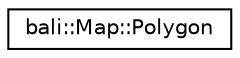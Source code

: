 digraph "Graphical Class Hierarchy"
{
  edge [fontname="Helvetica",fontsize="10",labelfontname="Helvetica",labelfontsize="10"];
  node [fontname="Helvetica",fontsize="10",shape=record];
  rankdir="LR";
  Node1 [label="bali::Map::Polygon",height=0.2,width=0.4,color="black", fillcolor="white", style="filled",URL="$structbali_1_1_map_1_1_polygon.html"];
}
